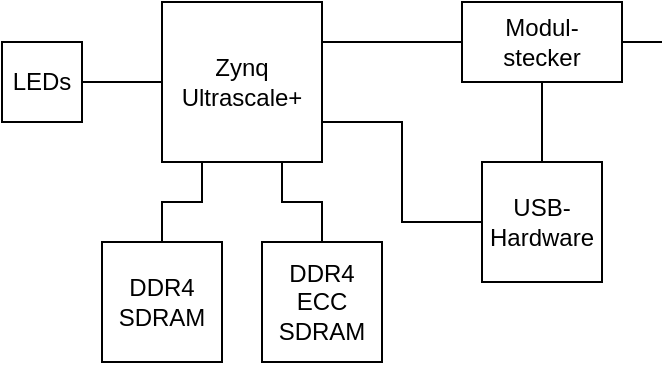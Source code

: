 <mxfile version="13.3.9" type="device"><diagram id="0e2rDZ8rVA6hTlX8V5x2" name="Page-1"><mxGraphModel dx="517" dy="384" grid="1" gridSize="10" guides="1" tooltips="1" connect="1" arrows="1" fold="1" page="1" pageScale="1" pageWidth="850" pageHeight="1100" math="0" shadow="0"><root><mxCell id="0"/><mxCell id="1" parent="0"/><mxCell id="2-_TePpI9jt6oybxvqLg-9" style="edgeStyle=orthogonalEdgeStyle;rounded=0;orthogonalLoop=1;jettySize=auto;html=1;exitX=1;exitY=0.75;exitDx=0;exitDy=0;entryX=0;entryY=0.5;entryDx=0;entryDy=0;endArrow=none;endFill=0;" edge="1" parent="1" source="2-_TePpI9jt6oybxvqLg-1" target="2-_TePpI9jt6oybxvqLg-8"><mxGeometry relative="1" as="geometry"/></mxCell><mxCell id="2-_TePpI9jt6oybxvqLg-11" style="edgeStyle=orthogonalEdgeStyle;rounded=0;orthogonalLoop=1;jettySize=auto;html=1;exitX=1;exitY=0.25;exitDx=0;exitDy=0;entryX=0;entryY=0.5;entryDx=0;entryDy=0;endArrow=none;endFill=0;" edge="1" parent="1" source="2-_TePpI9jt6oybxvqLg-1" target="2-_TePpI9jt6oybxvqLg-10"><mxGeometry relative="1" as="geometry"/></mxCell><mxCell id="2-_TePpI9jt6oybxvqLg-1" value="Zynq Ultrascale+" style="whiteSpace=wrap;html=1;aspect=fixed;" vertex="1" parent="1"><mxGeometry x="360" y="320" width="80" height="80" as="geometry"/></mxCell><mxCell id="2-_TePpI9jt6oybxvqLg-4" style="edgeStyle=orthogonalEdgeStyle;rounded=0;orthogonalLoop=1;jettySize=auto;html=1;exitX=0.5;exitY=0;exitDx=0;exitDy=0;entryX=0.25;entryY=1;entryDx=0;entryDy=0;endArrow=none;endFill=0;" edge="1" parent="1" source="2-_TePpI9jt6oybxvqLg-2" target="2-_TePpI9jt6oybxvqLg-1"><mxGeometry relative="1" as="geometry"><Array as="points"><mxPoint x="360" y="420"/><mxPoint x="380" y="420"/></Array></mxGeometry></mxCell><mxCell id="2-_TePpI9jt6oybxvqLg-2" value="DDR4&lt;br&gt;SDRAM" style="rounded=0;whiteSpace=wrap;html=1;" vertex="1" parent="1"><mxGeometry x="330" y="440" width="60" height="60" as="geometry"/></mxCell><mxCell id="2-_TePpI9jt6oybxvqLg-5" style="edgeStyle=orthogonalEdgeStyle;rounded=0;orthogonalLoop=1;jettySize=auto;html=1;exitX=0.5;exitY=0;exitDx=0;exitDy=0;entryX=0.75;entryY=1;entryDx=0;entryDy=0;endArrow=none;endFill=0;" edge="1" parent="1" source="2-_TePpI9jt6oybxvqLg-3" target="2-_TePpI9jt6oybxvqLg-1"><mxGeometry relative="1" as="geometry"/></mxCell><mxCell id="2-_TePpI9jt6oybxvqLg-3" value="DDR4&lt;br&gt;ECC&lt;br&gt;SDRAM" style="rounded=0;whiteSpace=wrap;html=1;" vertex="1" parent="1"><mxGeometry x="410" y="440" width="60" height="60" as="geometry"/></mxCell><mxCell id="2-_TePpI9jt6oybxvqLg-7" style="edgeStyle=orthogonalEdgeStyle;rounded=0;orthogonalLoop=1;jettySize=auto;html=1;exitX=1;exitY=0.5;exitDx=0;exitDy=0;entryX=0;entryY=0.5;entryDx=0;entryDy=0;endArrow=none;endFill=0;" edge="1" parent="1" source="2-_TePpI9jt6oybxvqLg-6" target="2-_TePpI9jt6oybxvqLg-1"><mxGeometry relative="1" as="geometry"/></mxCell><mxCell id="2-_TePpI9jt6oybxvqLg-6" value="LEDs" style="rounded=0;whiteSpace=wrap;html=1;" vertex="1" parent="1"><mxGeometry x="280" y="340" width="40" height="40" as="geometry"/></mxCell><mxCell id="2-_TePpI9jt6oybxvqLg-12" style="edgeStyle=orthogonalEdgeStyle;rounded=0;orthogonalLoop=1;jettySize=auto;html=1;exitX=0.5;exitY=0;exitDx=0;exitDy=0;entryX=0.5;entryY=1;entryDx=0;entryDy=0;endArrow=none;endFill=0;" edge="1" parent="1" source="2-_TePpI9jt6oybxvqLg-8" target="2-_TePpI9jt6oybxvqLg-10"><mxGeometry relative="1" as="geometry"/></mxCell><mxCell id="2-_TePpI9jt6oybxvqLg-8" value="USB-&lt;br&gt;Hardware" style="rounded=0;whiteSpace=wrap;html=1;" vertex="1" parent="1"><mxGeometry x="520" y="400" width="60" height="60" as="geometry"/></mxCell><mxCell id="2-_TePpI9jt6oybxvqLg-13" style="edgeStyle=orthogonalEdgeStyle;rounded=0;orthogonalLoop=1;jettySize=auto;html=1;exitX=1;exitY=0.5;exitDx=0;exitDy=0;endArrow=none;endFill=0;" edge="1" parent="1" source="2-_TePpI9jt6oybxvqLg-10"><mxGeometry relative="1" as="geometry"><mxPoint x="610" y="339.81" as="targetPoint"/></mxGeometry></mxCell><mxCell id="2-_TePpI9jt6oybxvqLg-10" value="Modul-&lt;br&gt;stecker" style="rounded=0;whiteSpace=wrap;html=1;" vertex="1" parent="1"><mxGeometry x="510" y="320" width="80" height="40" as="geometry"/></mxCell></root></mxGraphModel></diagram></mxfile>